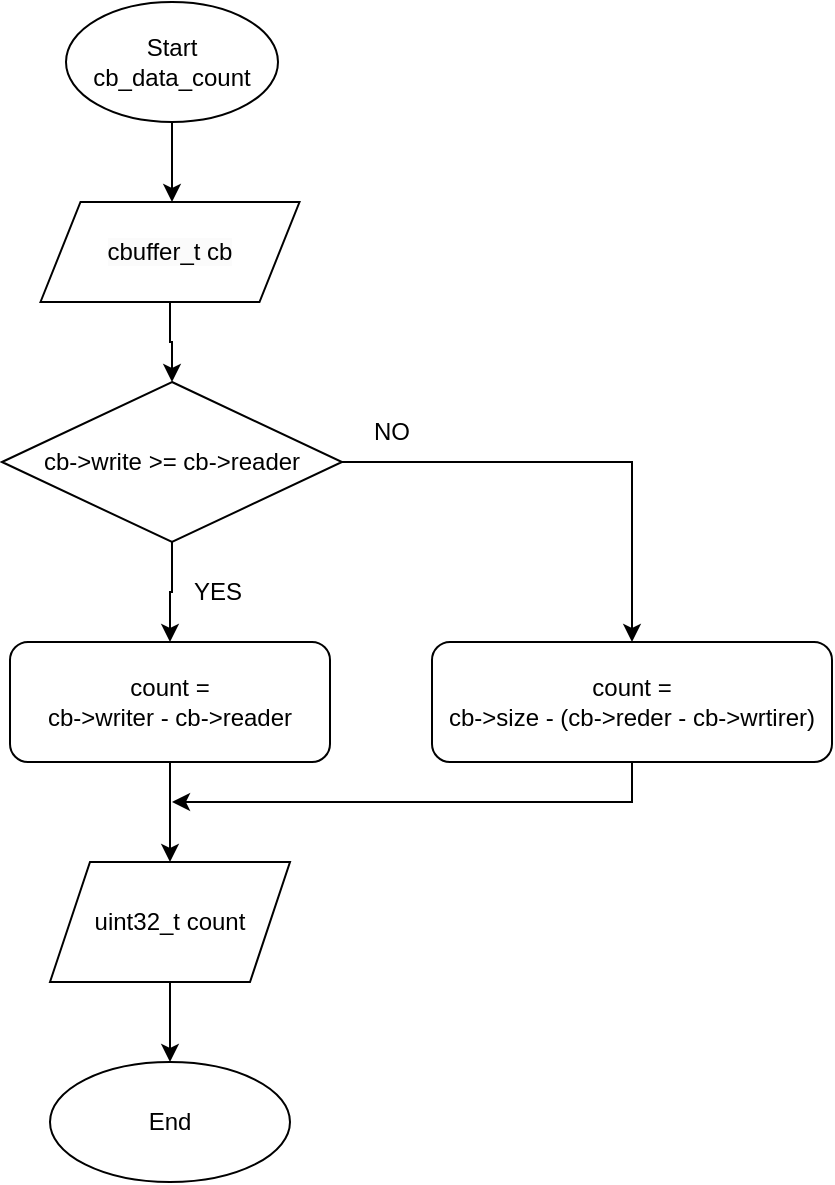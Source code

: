 <mxfile version="22.1.17" type="github">
  <diagram name="Trang-1" id="vqjIupOKcfpHjEde7ouQ">
    <mxGraphModel dx="2200" dy="1085" grid="1" gridSize="10" guides="1" tooltips="1" connect="1" arrows="1" fold="1" page="1" pageScale="1" pageWidth="827" pageHeight="1169" math="0" shadow="0">
      <root>
        <mxCell id="0" />
        <mxCell id="1" parent="0" />
        <mxCell id="z88DzLYju7Mdb2GUH0oX-5" style="edgeStyle=orthogonalEdgeStyle;rounded=0;orthogonalLoop=1;jettySize=auto;html=1;entryX=0.5;entryY=0;entryDx=0;entryDy=0;entryPerimeter=0;" parent="1" source="z88DzLYju7Mdb2GUH0oX-2" edge="1">
          <mxGeometry relative="1" as="geometry">
            <mxPoint x="400" y="320.0" as="targetPoint" />
          </mxGeometry>
        </mxCell>
        <mxCell id="z88DzLYju7Mdb2GUH0oX-2" value="Start cb_data_count" style="ellipse;whiteSpace=wrap;html=1;" parent="1" vertex="1">
          <mxGeometry x="347" y="220" width="106" height="60" as="geometry" />
        </mxCell>
        <mxCell id="z88DzLYju7Mdb2GUH0oX-9" style="edgeStyle=orthogonalEdgeStyle;rounded=0;orthogonalLoop=1;jettySize=auto;html=1;" parent="1" source="z88DzLYju7Mdb2GUH0oX-7" target="z88DzLYju7Mdb2GUH0oX-8" edge="1">
          <mxGeometry relative="1" as="geometry" />
        </mxCell>
        <mxCell id="z88DzLYju7Mdb2GUH0oX-17" style="edgeStyle=orthogonalEdgeStyle;rounded=0;orthogonalLoop=1;jettySize=auto;html=1;entryX=0.5;entryY=0;entryDx=0;entryDy=0;" parent="1" source="z88DzLYju7Mdb2GUH0oX-7" target="z88DzLYju7Mdb2GUH0oX-10" edge="1">
          <mxGeometry relative="1" as="geometry" />
        </mxCell>
        <mxCell id="z88DzLYju7Mdb2GUH0oX-7" value="cb-&amp;gt;write &amp;gt;= cb-&amp;gt;reader" style="rhombus;whiteSpace=wrap;html=1;" parent="1" vertex="1">
          <mxGeometry x="315" y="410" width="170" height="80" as="geometry" />
        </mxCell>
        <mxCell id="6NS8z8ugkxiHlKcbOtbb-10" style="edgeStyle=orthogonalEdgeStyle;rounded=0;orthogonalLoop=1;jettySize=auto;html=1;" edge="1" parent="1" source="z88DzLYju7Mdb2GUH0oX-8">
          <mxGeometry relative="1" as="geometry">
            <mxPoint x="400" y="620" as="targetPoint" />
            <mxPoint x="630" y="610.0" as="sourcePoint" />
            <Array as="points">
              <mxPoint x="630" y="620" />
            </Array>
          </mxGeometry>
        </mxCell>
        <mxCell id="z88DzLYju7Mdb2GUH0oX-8" value="count = &lt;br&gt;cb-&amp;gt;size - (cb-&amp;gt;reder - cb-&amp;gt;wrtirer)" style="rounded=1;whiteSpace=wrap;html=1;" parent="1" vertex="1">
          <mxGeometry x="530" y="540" width="200" height="60" as="geometry" />
        </mxCell>
        <mxCell id="z88DzLYju7Mdb2GUH0oX-19" style="edgeStyle=orthogonalEdgeStyle;rounded=0;orthogonalLoop=1;jettySize=auto;html=1;entryX=0.5;entryY=0;entryDx=0;entryDy=0;" parent="1" source="z88DzLYju7Mdb2GUH0oX-10" target="6NS8z8ugkxiHlKcbOtbb-7" edge="1">
          <mxGeometry relative="1" as="geometry" />
        </mxCell>
        <mxCell id="z88DzLYju7Mdb2GUH0oX-10" value="count =&lt;br&gt;cb-&amp;gt;writer - cb-&amp;gt;reader" style="rounded=1;whiteSpace=wrap;html=1;" parent="1" vertex="1">
          <mxGeometry x="319" y="540" width="160" height="60" as="geometry" />
        </mxCell>
        <mxCell id="z88DzLYju7Mdb2GUH0oX-13" value="YES" style="text;html=1;strokeColor=none;fillColor=none;align=center;verticalAlign=middle;whiteSpace=wrap;rounded=0;" parent="1" vertex="1">
          <mxGeometry x="393" y="500" width="60" height="30" as="geometry" />
        </mxCell>
        <mxCell id="z88DzLYju7Mdb2GUH0oX-15" value="NO" style="text;html=1;strokeColor=none;fillColor=none;align=center;verticalAlign=middle;whiteSpace=wrap;rounded=0;" parent="1" vertex="1">
          <mxGeometry x="480" y="420" width="60" height="30" as="geometry" />
        </mxCell>
        <mxCell id="z88DzLYju7Mdb2GUH0oX-18" value="End" style="ellipse;whiteSpace=wrap;html=1;" parent="1" vertex="1">
          <mxGeometry x="339" y="750" width="120" height="60" as="geometry" />
        </mxCell>
        <mxCell id="6NS8z8ugkxiHlKcbOtbb-5" style="edgeStyle=orthogonalEdgeStyle;rounded=0;orthogonalLoop=1;jettySize=auto;html=1;exitX=0.5;exitY=1;exitDx=0;exitDy=0;entryX=0.5;entryY=0;entryDx=0;entryDy=0;" edge="1" parent="1" source="6NS8z8ugkxiHlKcbOtbb-6" target="z88DzLYju7Mdb2GUH0oX-7">
          <mxGeometry relative="1" as="geometry">
            <mxPoint x="400" y="380.0" as="sourcePoint" />
          </mxGeometry>
        </mxCell>
        <mxCell id="6NS8z8ugkxiHlKcbOtbb-6" value="&lt;span style=&quot;color: rgb(0, 0, 0); font-family: Helvetica; font-size: 12px; font-style: normal; font-variant-ligatures: normal; font-variant-caps: normal; font-weight: 400; letter-spacing: normal; orphans: 2; text-align: center; text-indent: 0px; text-transform: none; widows: 2; word-spacing: 0px; -webkit-text-stroke-width: 0px; background-color: rgb(251, 251, 251); text-decoration-thickness: initial; text-decoration-style: initial; text-decoration-color: initial; float: none; display: inline !important;&quot;&gt;cbuffer_t cb&lt;/span&gt;" style="shape=parallelogram;perimeter=parallelogramPerimeter;whiteSpace=wrap;html=1;fixedSize=1;" vertex="1" parent="1">
          <mxGeometry x="334.25" y="320" width="129.5" height="50" as="geometry" />
        </mxCell>
        <mxCell id="6NS8z8ugkxiHlKcbOtbb-13" style="edgeStyle=orthogonalEdgeStyle;rounded=0;orthogonalLoop=1;jettySize=auto;html=1;entryX=0.5;entryY=0;entryDx=0;entryDy=0;" edge="1" parent="1" source="6NS8z8ugkxiHlKcbOtbb-7" target="z88DzLYju7Mdb2GUH0oX-18">
          <mxGeometry relative="1" as="geometry" />
        </mxCell>
        <mxCell id="6NS8z8ugkxiHlKcbOtbb-7" value="uint32_t count" style="shape=parallelogram;perimeter=parallelogramPerimeter;whiteSpace=wrap;html=1;fixedSize=1;" vertex="1" parent="1">
          <mxGeometry x="339" y="650" width="120" height="60" as="geometry" />
        </mxCell>
      </root>
    </mxGraphModel>
  </diagram>
</mxfile>
